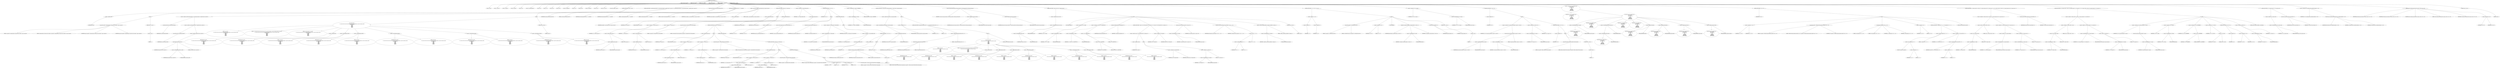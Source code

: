 digraph hostapd_notif_assoc {  
"1000118" [label = "(METHOD,hostapd_notif_assoc)" ]
"1000119" [label = "(PARAM,hostapd_data *hapd)" ]
"1000120" [label = "(PARAM,const u8 *addr)" ]
"1000121" [label = "(PARAM,const u8 *req_ies)" ]
"1000122" [label = "(PARAM,size_t req_ies_len)" ]
"1000123" [label = "(PARAM,int reassoc)" ]
"1000124" [label = "(BLOCK,,)" ]
"1000125" [label = "(LOCAL,v10: size_t)" ]
"1000126" [label = "(LOCAL,v11: const u8 *)" ]
"1000127" [label = "(LOCAL,v12: sta_info *)" ]
"1000128" [label = "(LOCAL,v13: sta_info *)" ]
"1000129" [label = "(LOCAL,v14: int)" ]
"1000130" [label = "(LOCAL,v15: wpa_state_machine *)" ]
"1000131" [label = "(LOCAL,v16: int)" ]
"1000132" [label = "(LOCAL,v17: int)" ]
"1000133" [label = "(LOCAL,v18: int)" ]
"1000134" [label = "(LOCAL,v19: u32)" ]
"1000135" [label = "(LOCAL,v20: unsigned int)" ]
"1000136" [label = "(LOCAL,v21: int)" ]
"1000137" [label = "(LOCAL,v22: u32)" ]
"1000138" [label = "(LOCAL,v23: wpa_event)" ]
"1000139" [label = "(LOCAL,v24: u8 *)" ]
"1000140" [label = "(LOCAL,v25: u8 [ 1064 ])" ]
"1000141" [label = "(LOCAL,mdie: ieee802_11_elems)" ]
"1000142" [label = "(CONTROL_STRUCTURE,if ( !addr ),if ( !addr ))" ]
"1000143" [label = "(<operator>.logicalNot,!addr)" ]
"1000144" [label = "(IDENTIFIER,addr,!addr)" ]
"1000145" [label = "(BLOCK,,)" ]
"1000146" [label = "(wpa_printf,wpa_printf(2, \"hostapd_notif_assoc: Skip event with no address\", req_ies, req_ies_len))" ]
"1000147" [label = "(LITERAL,2,wpa_printf(2, \"hostapd_notif_assoc: Skip event with no address\", req_ies, req_ies_len))" ]
"1000148" [label = "(LITERAL,\"hostapd_notif_assoc: Skip event with no address\",wpa_printf(2, \"hostapd_notif_assoc: Skip event with no address\", req_ies, req_ies_len))" ]
"1000149" [label = "(IDENTIFIER,req_ies,wpa_printf(2, \"hostapd_notif_assoc: Skip event with no address\", req_ies, req_ies_len))" ]
"1000150" [label = "(IDENTIFIER,req_ies_len,wpa_printf(2, \"hostapd_notif_assoc: Skip event with no address\", req_ies, req_ies_len))" ]
"1000151" [label = "(RETURN,return -1;,return -1;)" ]
"1000152" [label = "(<operator>.minus,-1)" ]
"1000153" [label = "(LITERAL,1,-1)" ]
"1000154" [label = "(CONTROL_STRUCTURE,if ( is_multicast_ether_addr(addr) || is_zero_ether_addr_0(addr) || !bcmp(addr, hapd->own_addr, 6u) ),if ( is_multicast_ether_addr(addr) || is_zero_ether_addr_0(addr) || !bcmp(addr, hapd->own_addr, 6u) ))" ]
"1000155" [label = "(<operator>.logicalOr,is_multicast_ether_addr(addr) || is_zero_ether_addr_0(addr) || !bcmp(addr, hapd->own_addr, 6u))" ]
"1000156" [label = "(is_multicast_ether_addr,is_multicast_ether_addr(addr))" ]
"1000157" [label = "(IDENTIFIER,addr,is_multicast_ether_addr(addr))" ]
"1000158" [label = "(<operator>.logicalOr,is_zero_ether_addr_0(addr) || !bcmp(addr, hapd->own_addr, 6u))" ]
"1000159" [label = "(is_zero_ether_addr_0,is_zero_ether_addr_0(addr))" ]
"1000160" [label = "(IDENTIFIER,addr,is_zero_ether_addr_0(addr))" ]
"1000161" [label = "(<operator>.logicalNot,!bcmp(addr, hapd->own_addr, 6u))" ]
"1000162" [label = "(bcmp,bcmp(addr, hapd->own_addr, 6u))" ]
"1000163" [label = "(IDENTIFIER,addr,bcmp(addr, hapd->own_addr, 6u))" ]
"1000164" [label = "(<operator>.indirectFieldAccess,hapd->own_addr)" ]
"1000165" [label = "(IDENTIFIER,hapd,bcmp(addr, hapd->own_addr, 6u))" ]
"1000166" [label = "(FIELD_IDENTIFIER,own_addr,own_addr)" ]
"1000167" [label = "(LITERAL,6u,bcmp(addr, hapd->own_addr, 6u))" ]
"1000168" [label = "(BLOCK,,)" ]
"1000169" [label = "(wpa_printf,wpa_printf(\n      2,\n      \"%s: Invalid SA=%02x:%02x:%02x:%02x:%02x:%02x in received indication - ignore this indication silently\",\n      \"hostapd_notif_assoc\",\n      *addr,\n      addr[1],\n      addr[2],\n      addr[3],\n      addr[4],\n      addr[5]))" ]
"1000170" [label = "(LITERAL,2,wpa_printf(\n      2,\n      \"%s: Invalid SA=%02x:%02x:%02x:%02x:%02x:%02x in received indication - ignore this indication silently\",\n      \"hostapd_notif_assoc\",\n      *addr,\n      addr[1],\n      addr[2],\n      addr[3],\n      addr[4],\n      addr[5]))" ]
"1000171" [label = "(LITERAL,\"%s: Invalid SA=%02x:%02x:%02x:%02x:%02x:%02x in received indication - ignore this indication silently\",wpa_printf(\n      2,\n      \"%s: Invalid SA=%02x:%02x:%02x:%02x:%02x:%02x in received indication - ignore this indication silently\",\n      \"hostapd_notif_assoc\",\n      *addr,\n      addr[1],\n      addr[2],\n      addr[3],\n      addr[4],\n      addr[5]))" ]
"1000172" [label = "(LITERAL,\"hostapd_notif_assoc\",wpa_printf(\n      2,\n      \"%s: Invalid SA=%02x:%02x:%02x:%02x:%02x:%02x in received indication - ignore this indication silently\",\n      \"hostapd_notif_assoc\",\n      *addr,\n      addr[1],\n      addr[2],\n      addr[3],\n      addr[4],\n      addr[5]))" ]
"1000173" [label = "(<operator>.indirection,*addr)" ]
"1000174" [label = "(IDENTIFIER,addr,wpa_printf(\n      2,\n      \"%s: Invalid SA=%02x:%02x:%02x:%02x:%02x:%02x in received indication - ignore this indication silently\",\n      \"hostapd_notif_assoc\",\n      *addr,\n      addr[1],\n      addr[2],\n      addr[3],\n      addr[4],\n      addr[5]))" ]
"1000175" [label = "(<operator>.indirectIndexAccess,addr[1])" ]
"1000176" [label = "(IDENTIFIER,addr,wpa_printf(\n      2,\n      \"%s: Invalid SA=%02x:%02x:%02x:%02x:%02x:%02x in received indication - ignore this indication silently\",\n      \"hostapd_notif_assoc\",\n      *addr,\n      addr[1],\n      addr[2],\n      addr[3],\n      addr[4],\n      addr[5]))" ]
"1000177" [label = "(LITERAL,1,wpa_printf(\n      2,\n      \"%s: Invalid SA=%02x:%02x:%02x:%02x:%02x:%02x in received indication - ignore this indication silently\",\n      \"hostapd_notif_assoc\",\n      *addr,\n      addr[1],\n      addr[2],\n      addr[3],\n      addr[4],\n      addr[5]))" ]
"1000178" [label = "(<operator>.indirectIndexAccess,addr[2])" ]
"1000179" [label = "(IDENTIFIER,addr,wpa_printf(\n      2,\n      \"%s: Invalid SA=%02x:%02x:%02x:%02x:%02x:%02x in received indication - ignore this indication silently\",\n      \"hostapd_notif_assoc\",\n      *addr,\n      addr[1],\n      addr[2],\n      addr[3],\n      addr[4],\n      addr[5]))" ]
"1000180" [label = "(LITERAL,2,wpa_printf(\n      2,\n      \"%s: Invalid SA=%02x:%02x:%02x:%02x:%02x:%02x in received indication - ignore this indication silently\",\n      \"hostapd_notif_assoc\",\n      *addr,\n      addr[1],\n      addr[2],\n      addr[3],\n      addr[4],\n      addr[5]))" ]
"1000181" [label = "(<operator>.indirectIndexAccess,addr[3])" ]
"1000182" [label = "(IDENTIFIER,addr,wpa_printf(\n      2,\n      \"%s: Invalid SA=%02x:%02x:%02x:%02x:%02x:%02x in received indication - ignore this indication silently\",\n      \"hostapd_notif_assoc\",\n      *addr,\n      addr[1],\n      addr[2],\n      addr[3],\n      addr[4],\n      addr[5]))" ]
"1000183" [label = "(LITERAL,3,wpa_printf(\n      2,\n      \"%s: Invalid SA=%02x:%02x:%02x:%02x:%02x:%02x in received indication - ignore this indication silently\",\n      \"hostapd_notif_assoc\",\n      *addr,\n      addr[1],\n      addr[2],\n      addr[3],\n      addr[4],\n      addr[5]))" ]
"1000184" [label = "(<operator>.indirectIndexAccess,addr[4])" ]
"1000185" [label = "(IDENTIFIER,addr,wpa_printf(\n      2,\n      \"%s: Invalid SA=%02x:%02x:%02x:%02x:%02x:%02x in received indication - ignore this indication silently\",\n      \"hostapd_notif_assoc\",\n      *addr,\n      addr[1],\n      addr[2],\n      addr[3],\n      addr[4],\n      addr[5]))" ]
"1000186" [label = "(LITERAL,4,wpa_printf(\n      2,\n      \"%s: Invalid SA=%02x:%02x:%02x:%02x:%02x:%02x in received indication - ignore this indication silently\",\n      \"hostapd_notif_assoc\",\n      *addr,\n      addr[1],\n      addr[2],\n      addr[3],\n      addr[4],\n      addr[5]))" ]
"1000187" [label = "(<operator>.indirectIndexAccess,addr[5])" ]
"1000188" [label = "(IDENTIFIER,addr,wpa_printf(\n      2,\n      \"%s: Invalid SA=%02x:%02x:%02x:%02x:%02x:%02x in received indication - ignore this indication silently\",\n      \"hostapd_notif_assoc\",\n      *addr,\n      addr[1],\n      addr[2],\n      addr[3],\n      addr[4],\n      addr[5]))" ]
"1000189" [label = "(LITERAL,5,wpa_printf(\n      2,\n      \"%s: Invalid SA=%02x:%02x:%02x:%02x:%02x:%02x in received indication - ignore this indication silently\",\n      \"hostapd_notif_assoc\",\n      *addr,\n      addr[1],\n      addr[2],\n      addr[3],\n      addr[4],\n      addr[5]))" ]
"1000190" [label = "(RETURN,return 0;,return 0;)" ]
"1000191" [label = "(LITERAL,0,return 0;)" ]
"1000192" [label = "(random_add_randomness,random_add_randomness(addr, 6u))" ]
"1000193" [label = "(IDENTIFIER,addr,random_add_randomness(addr, 6u))" ]
"1000194" [label = "(LITERAL,6u,random_add_randomness(addr, 6u))" ]
"1000195" [label = "(hostapd_logger,hostapd_logger(hapd, addr, 1u, 2, \"associated\"))" ]
"1000196" [label = "(IDENTIFIER,hapd,hostapd_logger(hapd, addr, 1u, 2, \"associated\"))" ]
"1000197" [label = "(IDENTIFIER,addr,hostapd_logger(hapd, addr, 1u, 2, \"associated\"))" ]
"1000198" [label = "(LITERAL,1u,hostapd_logger(hapd, addr, 1u, 2, \"associated\"))" ]
"1000199" [label = "(LITERAL,2,hostapd_logger(hapd, addr, 1u, 2, \"associated\"))" ]
"1000200" [label = "(LITERAL,\"associated\",hostapd_logger(hapd, addr, 1u, 2, \"associated\"))" ]
"1000201" [label = "(ieee802_11_parse_elems,ieee802_11_parse_elems(req_ies, req_ies_len, &mdie, 0))" ]
"1000202" [label = "(IDENTIFIER,req_ies,ieee802_11_parse_elems(req_ies, req_ies_len, &mdie, 0))" ]
"1000203" [label = "(IDENTIFIER,req_ies_len,ieee802_11_parse_elems(req_ies, req_ies_len, &mdie, 0))" ]
"1000204" [label = "(<operator>.addressOf,&mdie)" ]
"1000205" [label = "(IDENTIFIER,mdie,ieee802_11_parse_elems(req_ies, req_ies_len, &mdie, 0))" ]
"1000206" [label = "(LITERAL,0,ieee802_11_parse_elems(req_ies, req_ies_len, &mdie, 0))" ]
"1000207" [label = "(CONTROL_STRUCTURE,if ( mdie.wps_ie ),if ( mdie.wps_ie ))" ]
"1000208" [label = "(<operator>.fieldAccess,mdie.wps_ie)" ]
"1000209" [label = "(IDENTIFIER,mdie,if ( mdie.wps_ie ))" ]
"1000210" [label = "(FIELD_IDENTIFIER,wps_ie,wps_ie)" ]
"1000211" [label = "(BLOCK,,)" ]
"1000212" [label = "(<operator>.assignment,v10 = mdie.wps_ie_len + 2)" ]
"1000213" [label = "(IDENTIFIER,v10,v10 = mdie.wps_ie_len + 2)" ]
"1000214" [label = "(<operator>.addition,mdie.wps_ie_len + 2)" ]
"1000215" [label = "(<operator>.fieldAccess,mdie.wps_ie_len)" ]
"1000216" [label = "(IDENTIFIER,mdie,mdie.wps_ie_len + 2)" ]
"1000217" [label = "(FIELD_IDENTIFIER,wps_ie_len,wps_ie_len)" ]
"1000218" [label = "(LITERAL,2,mdie.wps_ie_len + 2)" ]
"1000219" [label = "(<operator>.assignment,v11 = mdie.wps_ie - 2)" ]
"1000220" [label = "(IDENTIFIER,v11,v11 = mdie.wps_ie - 2)" ]
"1000221" [label = "(<operator>.subtraction,mdie.wps_ie - 2)" ]
"1000222" [label = "(<operator>.fieldAccess,mdie.wps_ie)" ]
"1000223" [label = "(IDENTIFIER,mdie,mdie.wps_ie - 2)" ]
"1000224" [label = "(FIELD_IDENTIFIER,wps_ie,wps_ie)" ]
"1000225" [label = "(LITERAL,2,mdie.wps_ie - 2)" ]
"1000226" [label = "(wpa_printf,wpa_printf(2, \"STA included WPS IE in (Re)AssocReq\"))" ]
"1000227" [label = "(LITERAL,2,wpa_printf(2, \"STA included WPS IE in (Re)AssocReq\"))" ]
"1000228" [label = "(LITERAL,\"STA included WPS IE in (Re)AssocReq\",wpa_printf(2, \"STA included WPS IE in (Re)AssocReq\"))" ]
"1000229" [label = "(CONTROL_STRUCTURE,else,else)" ]
"1000230" [label = "(CONTROL_STRUCTURE,if ( mdie.rsn_ie ),if ( mdie.rsn_ie ))" ]
"1000231" [label = "(<operator>.fieldAccess,mdie.rsn_ie)" ]
"1000232" [label = "(IDENTIFIER,mdie,if ( mdie.rsn_ie ))" ]
"1000233" [label = "(FIELD_IDENTIFIER,rsn_ie,rsn_ie)" ]
"1000234" [label = "(BLOCK,,)" ]
"1000235" [label = "(<operator>.assignment,v10 = mdie.rsn_ie_len + 2)" ]
"1000236" [label = "(IDENTIFIER,v10,v10 = mdie.rsn_ie_len + 2)" ]
"1000237" [label = "(<operator>.addition,mdie.rsn_ie_len + 2)" ]
"1000238" [label = "(<operator>.fieldAccess,mdie.rsn_ie_len)" ]
"1000239" [label = "(IDENTIFIER,mdie,mdie.rsn_ie_len + 2)" ]
"1000240" [label = "(FIELD_IDENTIFIER,rsn_ie_len,rsn_ie_len)" ]
"1000241" [label = "(LITERAL,2,mdie.rsn_ie_len + 2)" ]
"1000242" [label = "(<operator>.assignment,v11 = mdie.rsn_ie - 2)" ]
"1000243" [label = "(IDENTIFIER,v11,v11 = mdie.rsn_ie - 2)" ]
"1000244" [label = "(<operator>.subtraction,mdie.rsn_ie - 2)" ]
"1000245" [label = "(<operator>.fieldAccess,mdie.rsn_ie)" ]
"1000246" [label = "(IDENTIFIER,mdie,mdie.rsn_ie - 2)" ]
"1000247" [label = "(FIELD_IDENTIFIER,rsn_ie,rsn_ie)" ]
"1000248" [label = "(LITERAL,2,mdie.rsn_ie - 2)" ]
"1000249" [label = "(wpa_printf,wpa_printf(2, \"STA included RSN IE in (Re)AssocReq\"))" ]
"1000250" [label = "(LITERAL,2,wpa_printf(2, \"STA included RSN IE in (Re)AssocReq\"))" ]
"1000251" [label = "(LITERAL,\"STA included RSN IE in (Re)AssocReq\",wpa_printf(2, \"STA included RSN IE in (Re)AssocReq\"))" ]
"1000252" [label = "(CONTROL_STRUCTURE,else,else)" ]
"1000253" [label = "(CONTROL_STRUCTURE,if ( mdie.wpa_ie ),if ( mdie.wpa_ie ))" ]
"1000254" [label = "(<operator>.fieldAccess,mdie.wpa_ie)" ]
"1000255" [label = "(IDENTIFIER,mdie,if ( mdie.wpa_ie ))" ]
"1000256" [label = "(FIELD_IDENTIFIER,wpa_ie,wpa_ie)" ]
"1000257" [label = "(BLOCK,,)" ]
"1000258" [label = "(<operator>.assignment,v10 = mdie.wpa_ie_len + 2)" ]
"1000259" [label = "(IDENTIFIER,v10,v10 = mdie.wpa_ie_len + 2)" ]
"1000260" [label = "(<operator>.addition,mdie.wpa_ie_len + 2)" ]
"1000261" [label = "(<operator>.fieldAccess,mdie.wpa_ie_len)" ]
"1000262" [label = "(IDENTIFIER,mdie,mdie.wpa_ie_len + 2)" ]
"1000263" [label = "(FIELD_IDENTIFIER,wpa_ie_len,wpa_ie_len)" ]
"1000264" [label = "(LITERAL,2,mdie.wpa_ie_len + 2)" ]
"1000265" [label = "(<operator>.assignment,v11 = mdie.wpa_ie - 2)" ]
"1000266" [label = "(IDENTIFIER,v11,v11 = mdie.wpa_ie - 2)" ]
"1000267" [label = "(<operator>.subtraction,mdie.wpa_ie - 2)" ]
"1000268" [label = "(<operator>.fieldAccess,mdie.wpa_ie)" ]
"1000269" [label = "(IDENTIFIER,mdie,mdie.wpa_ie - 2)" ]
"1000270" [label = "(FIELD_IDENTIFIER,wpa_ie,wpa_ie)" ]
"1000271" [label = "(LITERAL,2,mdie.wpa_ie - 2)" ]
"1000272" [label = "(wpa_printf,wpa_printf(2, \"STA included WPA IE in (Re)AssocReq\"))" ]
"1000273" [label = "(LITERAL,2,wpa_printf(2, \"STA included WPA IE in (Re)AssocReq\"))" ]
"1000274" [label = "(LITERAL,\"STA included WPA IE in (Re)AssocReq\",wpa_printf(2, \"STA included WPA IE in (Re)AssocReq\"))" ]
"1000275" [label = "(CONTROL_STRUCTURE,else,else)" ]
"1000276" [label = "(BLOCK,,)" ]
"1000277" [label = "(<operator>.assignment,v11 = 0)" ]
"1000278" [label = "(IDENTIFIER,v11,v11 = 0)" ]
"1000279" [label = "(LITERAL,0,v11 = 0)" ]
"1000280" [label = "(<operator>.assignment,v10 = 0)" ]
"1000281" [label = "(IDENTIFIER,v10,v10 = 0)" ]
"1000282" [label = "(LITERAL,0,v10 = 0)" ]
"1000283" [label = "(wpa_printf,wpa_printf(2, \"STA did not include WPS/RSN/WPA IE in (Re)AssocReq\"))" ]
"1000284" [label = "(LITERAL,2,wpa_printf(2, \"STA did not include WPS/RSN/WPA IE in (Re)AssocReq\"))" ]
"1000285" [label = "(LITERAL,\"STA did not include WPS/RSN/WPA IE in (Re)AssocReq\",wpa_printf(2, \"STA did not include WPS/RSN/WPA IE in (Re)AssocReq\"))" ]
"1000286" [label = "(<operator>.assignment,v12 = ap_get_sta(hapd, addr))" ]
"1000287" [label = "(IDENTIFIER,v12,v12 = ap_get_sta(hapd, addr))" ]
"1000288" [label = "(ap_get_sta,ap_get_sta(hapd, addr))" ]
"1000289" [label = "(IDENTIFIER,hapd,ap_get_sta(hapd, addr))" ]
"1000290" [label = "(IDENTIFIER,addr,ap_get_sta(hapd, addr))" ]
"1000291" [label = "(CONTROL_STRUCTURE,if ( v12 ),if ( v12 ))" ]
"1000292" [label = "(IDENTIFIER,v12,if ( v12 ))" ]
"1000293" [label = "(BLOCK,,)" ]
"1000294" [label = "(<operator>.assignment,v13 = v12)" ]
"1000295" [label = "(IDENTIFIER,v13,v13 = v12)" ]
"1000296" [label = "(IDENTIFIER,v12,v13 = v12)" ]
"1000297" [label = "(ap_sta_no_session_timeout,ap_sta_no_session_timeout(hapd, v12))" ]
"1000298" [label = "(IDENTIFIER,hapd,ap_sta_no_session_timeout(hapd, v12))" ]
"1000299" [label = "(IDENTIFIER,v12,ap_sta_no_session_timeout(hapd, v12))" ]
"1000300" [label = "(accounting_sta_stop,accounting_sta_stop(hapd, v13))" ]
"1000301" [label = "(IDENTIFIER,hapd,accounting_sta_stop(hapd, v13))" ]
"1000302" [label = "(IDENTIFIER,v13,accounting_sta_stop(hapd, v13))" ]
"1000303" [label = "(<operator>.assignment,v13->timeout_next = STA_NULLFUNC)" ]
"1000304" [label = "(<operator>.indirectFieldAccess,v13->timeout_next)" ]
"1000305" [label = "(IDENTIFIER,v13,v13->timeout_next = STA_NULLFUNC)" ]
"1000306" [label = "(FIELD_IDENTIFIER,timeout_next,timeout_next)" ]
"1000307" [label = "(IDENTIFIER,STA_NULLFUNC,v13->timeout_next = STA_NULLFUNC)" ]
"1000308" [label = "(CONTROL_STRUCTURE,else,else)" ]
"1000309" [label = "(BLOCK,,)" ]
"1000310" [label = "(<operator>.assignment,v13 = ap_sta_add(hapd, addr))" ]
"1000311" [label = "(IDENTIFIER,v13,v13 = ap_sta_add(hapd, addr))" ]
"1000312" [label = "(ap_sta_add,ap_sta_add(hapd, addr))" ]
"1000313" [label = "(IDENTIFIER,hapd,ap_sta_add(hapd, addr))" ]
"1000314" [label = "(IDENTIFIER,addr,ap_sta_add(hapd, addr))" ]
"1000315" [label = "(CONTROL_STRUCTURE,if ( !v13 ),if ( !v13 ))" ]
"1000316" [label = "(<operator>.logicalNot,!v13)" ]
"1000317" [label = "(IDENTIFIER,v13,!v13)" ]
"1000318" [label = "(BLOCK,,)" ]
"1000319" [label = "(hostapd_drv_sta_disassoc,hostapd_drv_sta_disassoc(hapd, addr, 5))" ]
"1000320" [label = "(IDENTIFIER,hapd,hostapd_drv_sta_disassoc(hapd, addr, 5))" ]
"1000321" [label = "(IDENTIFIER,addr,hostapd_drv_sta_disassoc(hapd, addr, 5))" ]
"1000322" [label = "(LITERAL,5,hostapd_drv_sta_disassoc(hapd, addr, 5))" ]
"1000323" [label = "(RETURN,return -1;,return -1;)" ]
"1000324" [label = "(<operator>.minus,-1)" ]
"1000325" [label = "(LITERAL,1,-1)" ]
"1000326" [label = "(<operators>.assignmentAnd,v13->flags &= 0xFFFECFFF)" ]
"1000327" [label = "(<operator>.indirectFieldAccess,v13->flags)" ]
"1000328" [label = "(IDENTIFIER,v13,v13->flags &= 0xFFFECFFF)" ]
"1000329" [label = "(FIELD_IDENTIFIER,flags,flags)" ]
"1000330" [label = "(LITERAL,0xFFFECFFF,v13->flags &= 0xFFFECFFF)" ]
"1000331" [label = "(CONTROL_STRUCTURE,if ( !hapd->iface->drv_max_acl_mac_addrs ),if ( !hapd->iface->drv_max_acl_mac_addrs ))" ]
"1000332" [label = "(<operator>.logicalNot,!hapd->iface->drv_max_acl_mac_addrs)" ]
"1000333" [label = "(<operator>.indirectFieldAccess,hapd->iface->drv_max_acl_mac_addrs)" ]
"1000334" [label = "(<operator>.indirectFieldAccess,hapd->iface)" ]
"1000335" [label = "(IDENTIFIER,hapd,!hapd->iface->drv_max_acl_mac_addrs)" ]
"1000336" [label = "(FIELD_IDENTIFIER,iface,iface)" ]
"1000337" [label = "(FIELD_IDENTIFIER,drv_max_acl_mac_addrs,drv_max_acl_mac_addrs)" ]
"1000338" [label = "(BLOCK,,)" ]
"1000339" [label = "(<operator>.assignment,v14 = 1)" ]
"1000340" [label = "(IDENTIFIER,v14,v14 = 1)" ]
"1000341" [label = "(LITERAL,1,v14 = 1)" ]
"1000342" [label = "(CONTROL_STRUCTURE,if ( hostapd_check_acl(hapd, addr, 0) != 1 ),if ( hostapd_check_acl(hapd, addr, 0) != 1 ))" ]
"1000343" [label = "(<operator>.notEquals,hostapd_check_acl(hapd, addr, 0) != 1)" ]
"1000344" [label = "(hostapd_check_acl,hostapd_check_acl(hapd, addr, 0))" ]
"1000345" [label = "(IDENTIFIER,hapd,hostapd_check_acl(hapd, addr, 0))" ]
"1000346" [label = "(IDENTIFIER,addr,hostapd_check_acl(hapd, addr, 0))" ]
"1000347" [label = "(LITERAL,0,hostapd_check_acl(hapd, addr, 0))" ]
"1000348" [label = "(LITERAL,1,hostapd_check_acl(hapd, addr, 0) != 1)" ]
"1000349" [label = "(BLOCK,,)" ]
"1000350" [label = "(wpa_printf,wpa_printf(\n        3,\n        \"STA %02x:%02x:%02x:%02x:%02x:%02x not allowed to connect\",\n        *addr,\n        addr[1],\n        addr[2],\n        addr[3],\n        addr[4],\n        addr[5]))" ]
"1000351" [label = "(LITERAL,3,wpa_printf(\n        3,\n        \"STA %02x:%02x:%02x:%02x:%02x:%02x not allowed to connect\",\n        *addr,\n        addr[1],\n        addr[2],\n        addr[3],\n        addr[4],\n        addr[5]))" ]
"1000352" [label = "(LITERAL,\"STA %02x:%02x:%02x:%02x:%02x:%02x not allowed to connect\",wpa_printf(\n        3,\n        \"STA %02x:%02x:%02x:%02x:%02x:%02x not allowed to connect\",\n        *addr,\n        addr[1],\n        addr[2],\n        addr[3],\n        addr[4],\n        addr[5]))" ]
"1000353" [label = "(<operator>.indirection,*addr)" ]
"1000354" [label = "(IDENTIFIER,addr,wpa_printf(\n        3,\n        \"STA %02x:%02x:%02x:%02x:%02x:%02x not allowed to connect\",\n        *addr,\n        addr[1],\n        addr[2],\n        addr[3],\n        addr[4],\n        addr[5]))" ]
"1000355" [label = "(<operator>.indirectIndexAccess,addr[1])" ]
"1000356" [label = "(IDENTIFIER,addr,wpa_printf(\n        3,\n        \"STA %02x:%02x:%02x:%02x:%02x:%02x not allowed to connect\",\n        *addr,\n        addr[1],\n        addr[2],\n        addr[3],\n        addr[4],\n        addr[5]))" ]
"1000357" [label = "(LITERAL,1,wpa_printf(\n        3,\n        \"STA %02x:%02x:%02x:%02x:%02x:%02x not allowed to connect\",\n        *addr,\n        addr[1],\n        addr[2],\n        addr[3],\n        addr[4],\n        addr[5]))" ]
"1000358" [label = "(<operator>.indirectIndexAccess,addr[2])" ]
"1000359" [label = "(IDENTIFIER,addr,wpa_printf(\n        3,\n        \"STA %02x:%02x:%02x:%02x:%02x:%02x not allowed to connect\",\n        *addr,\n        addr[1],\n        addr[2],\n        addr[3],\n        addr[4],\n        addr[5]))" ]
"1000360" [label = "(LITERAL,2,wpa_printf(\n        3,\n        \"STA %02x:%02x:%02x:%02x:%02x:%02x not allowed to connect\",\n        *addr,\n        addr[1],\n        addr[2],\n        addr[3],\n        addr[4],\n        addr[5]))" ]
"1000361" [label = "(<operator>.indirectIndexAccess,addr[3])" ]
"1000362" [label = "(IDENTIFIER,addr,wpa_printf(\n        3,\n        \"STA %02x:%02x:%02x:%02x:%02x:%02x not allowed to connect\",\n        *addr,\n        addr[1],\n        addr[2],\n        addr[3],\n        addr[4],\n        addr[5]))" ]
"1000363" [label = "(LITERAL,3,wpa_printf(\n        3,\n        \"STA %02x:%02x:%02x:%02x:%02x:%02x not allowed to connect\",\n        *addr,\n        addr[1],\n        addr[2],\n        addr[3],\n        addr[4],\n        addr[5]))" ]
"1000364" [label = "(<operator>.indirectIndexAccess,addr[4])" ]
"1000365" [label = "(IDENTIFIER,addr,wpa_printf(\n        3,\n        \"STA %02x:%02x:%02x:%02x:%02x:%02x not allowed to connect\",\n        *addr,\n        addr[1],\n        addr[2],\n        addr[3],\n        addr[4],\n        addr[5]))" ]
"1000366" [label = "(LITERAL,4,wpa_printf(\n        3,\n        \"STA %02x:%02x:%02x:%02x:%02x:%02x not allowed to connect\",\n        *addr,\n        addr[1],\n        addr[2],\n        addr[3],\n        addr[4],\n        addr[5]))" ]
"1000367" [label = "(<operator>.indirectIndexAccess,addr[5])" ]
"1000368" [label = "(IDENTIFIER,addr,wpa_printf(\n        3,\n        \"STA %02x:%02x:%02x:%02x:%02x:%02x not allowed to connect\",\n        *addr,\n        addr[1],\n        addr[2],\n        addr[3],\n        addr[4],\n        addr[5]))" ]
"1000369" [label = "(LITERAL,5,wpa_printf(\n        3,\n        \"STA %02x:%02x:%02x:%02x:%02x:%02x not allowed to connect\",\n        *addr,\n        addr[1],\n        addr[2],\n        addr[3],\n        addr[4],\n        addr[5]))" ]
"1000370" [label = "(CONTROL_STRUCTURE,goto fail;,goto fail;)" ]
"1000371" [label = "(ap_copy_sta_supp_op_classes,ap_copy_sta_supp_op_classes(v13, mdie.supp_op_classes, mdie.supp_op_classes_len))" ]
"1000372" [label = "(IDENTIFIER,v13,ap_copy_sta_supp_op_classes(v13, mdie.supp_op_classes, mdie.supp_op_classes_len))" ]
"1000373" [label = "(<operator>.fieldAccess,mdie.supp_op_classes)" ]
"1000374" [label = "(IDENTIFIER,mdie,ap_copy_sta_supp_op_classes(v13, mdie.supp_op_classes, mdie.supp_op_classes_len))" ]
"1000375" [label = "(FIELD_IDENTIFIER,supp_op_classes,supp_op_classes)" ]
"1000376" [label = "(<operator>.fieldAccess,mdie.supp_op_classes_len)" ]
"1000377" [label = "(IDENTIFIER,mdie,ap_copy_sta_supp_op_classes(v13, mdie.supp_op_classes, mdie.supp_op_classes_len))" ]
"1000378" [label = "(FIELD_IDENTIFIER,supp_op_classes_len,supp_op_classes_len)" ]
"1000379" [label = "(CONTROL_STRUCTURE,if ( !hapd->conf->wpa ),if ( !hapd->conf->wpa ))" ]
"1000380" [label = "(<operator>.logicalNot,!hapd->conf->wpa)" ]
"1000381" [label = "(<operator>.indirectFieldAccess,hapd->conf->wpa)" ]
"1000382" [label = "(<operator>.indirectFieldAccess,hapd->conf)" ]
"1000383" [label = "(IDENTIFIER,hapd,!hapd->conf->wpa)" ]
"1000384" [label = "(FIELD_IDENTIFIER,conf,conf)" ]
"1000385" [label = "(FIELD_IDENTIFIER,wpa,wpa)" ]
"1000386" [label = "(BLOCK,,)" ]
"1000387" [label = "(JUMP_TARGET,LABEL_42)" ]
"1000388" [label = "(<operator>.assignment,v22 = v13->flags)" ]
"1000389" [label = "(IDENTIFIER,v22,v22 = v13->flags)" ]
"1000390" [label = "(<operator>.indirectFieldAccess,v13->flags)" ]
"1000391" [label = "(IDENTIFIER,v13,v22 = v13->flags)" ]
"1000392" [label = "(FIELD_IDENTIFIER,flags,flags)" ]
"1000393" [label = "(<operator>.assignment,v13->flags = v22 & 0xFFF7FFFC | 3)" ]
"1000394" [label = "(<operator>.indirectFieldAccess,v13->flags)" ]
"1000395" [label = "(IDENTIFIER,v13,v13->flags = v22 & 0xFFF7FFFC | 3)" ]
"1000396" [label = "(FIELD_IDENTIFIER,flags,flags)" ]
"1000397" [label = "(<operator>.or,v22 & 0xFFF7FFFC | 3)" ]
"1000398" [label = "(<operator>.and,v22 & 0xFFF7FFFC)" ]
"1000399" [label = "(IDENTIFIER,v22,v22 & 0xFFF7FFFC)" ]
"1000400" [label = "(LITERAL,0xFFF7FFFC,v22 & 0xFFF7FFFC)" ]
"1000401" [label = "(LITERAL,3,v22 & 0xFFF7FFFC | 3)" ]
"1000402" [label = "(hostapd_set_sta_flags,hostapd_set_sta_flags(hapd, v13))" ]
"1000403" [label = "(IDENTIFIER,hapd,hostapd_set_sta_flags(hapd, v13))" ]
"1000404" [label = "(IDENTIFIER,v13,hostapd_set_sta_flags(hapd, v13))" ]
"1000405" [label = "(CONTROL_STRUCTURE,if ( !reassoc || (v23 = WPA_ASSOC_FT, v13->auth_alg != 2) ),if ( !reassoc || (v23 = WPA_ASSOC_FT, v13->auth_alg != 2) ))" ]
"1000406" [label = "(<operator>.logicalOr,!reassoc || (v23 = WPA_ASSOC_FT, v13->auth_alg != 2))" ]
"1000407" [label = "(<operator>.logicalNot,!reassoc)" ]
"1000408" [label = "(IDENTIFIER,reassoc,!reassoc)" ]
"1000409" [label = "(BLOCK,,)" ]
"1000410" [label = "(<operator>.assignment,v23 = WPA_ASSOC_FT)" ]
"1000411" [label = "(IDENTIFIER,v23,v23 = WPA_ASSOC_FT)" ]
"1000412" [label = "(IDENTIFIER,WPA_ASSOC_FT,v23 = WPA_ASSOC_FT)" ]
"1000413" [label = "(<operator>.notEquals,v13->auth_alg != 2)" ]
"1000414" [label = "(<operator>.indirectFieldAccess,v13->auth_alg)" ]
"1000415" [label = "(IDENTIFIER,v13,v13->auth_alg != 2)" ]
"1000416" [label = "(FIELD_IDENTIFIER,auth_alg,auth_alg)" ]
"1000417" [label = "(LITERAL,2,v13->auth_alg != 2)" ]
"1000418" [label = "(<operator>.assignment,v23 = WPA_ASSOC)" ]
"1000419" [label = "(IDENTIFIER,v23,v23 = WPA_ASSOC)" ]
"1000420" [label = "(IDENTIFIER,WPA_ASSOC,v23 = WPA_ASSOC)" ]
"1000421" [label = "(wpa_auth_sm_event,wpa_auth_sm_event(v13->wpa_sm, v23))" ]
"1000422" [label = "(<operator>.indirectFieldAccess,v13->wpa_sm)" ]
"1000423" [label = "(IDENTIFIER,v13,wpa_auth_sm_event(v13->wpa_sm, v23))" ]
"1000424" [label = "(FIELD_IDENTIFIER,wpa_sm,wpa_sm)" ]
"1000425" [label = "(IDENTIFIER,v23,wpa_auth_sm_event(v13->wpa_sm, v23))" ]
"1000426" [label = "(hostapd_new_assoc_sta,hostapd_new_assoc_sta(hapd, v13, (v22 >> 1) & 1))" ]
"1000427" [label = "(IDENTIFIER,hapd,hostapd_new_assoc_sta(hapd, v13, (v22 >> 1) & 1))" ]
"1000428" [label = "(IDENTIFIER,v13,hostapd_new_assoc_sta(hapd, v13, (v22 >> 1) & 1))" ]
"1000429" [label = "(<operator>.and,(v22 >> 1) & 1)" ]
"1000430" [label = "(<operator>.arithmeticShiftRight,v22 >> 1)" ]
"1000431" [label = "(IDENTIFIER,v22,v22 >> 1)" ]
"1000432" [label = "(LITERAL,1,v22 >> 1)" ]
"1000433" [label = "(LITERAL,1,(v22 >> 1) & 1)" ]
"1000434" [label = "(ieee802_1x_notify_port_enabled,ieee802_1x_notify_port_enabled(v13->eapol_sm, 1))" ]
"1000435" [label = "(<operator>.indirectFieldAccess,v13->eapol_sm)" ]
"1000436" [label = "(IDENTIFIER,v13,ieee802_1x_notify_port_enabled(v13->eapol_sm, 1))" ]
"1000437" [label = "(FIELD_IDENTIFIER,eapol_sm,eapol_sm)" ]
"1000438" [label = "(LITERAL,1,ieee802_1x_notify_port_enabled(v13->eapol_sm, 1))" ]
"1000439" [label = "(RETURN,return 0;,return 0;)" ]
"1000440" [label = "(LITERAL,0,return 0;)" ]
"1000441" [label = "(CONTROL_STRUCTURE,if ( !v11 || !v10 ),if ( !v11 || !v10 ))" ]
"1000442" [label = "(<operator>.logicalOr,!v11 || !v10)" ]
"1000443" [label = "(<operator>.logicalNot,!v11)" ]
"1000444" [label = "(IDENTIFIER,v11,!v11)" ]
"1000445" [label = "(<operator>.logicalNot,!v10)" ]
"1000446" [label = "(IDENTIFIER,v10,!v10)" ]
"1000447" [label = "(BLOCK,,)" ]
"1000448" [label = "(wpa_printf,wpa_printf(2, \"No WPA/RSN IE from STA\"))" ]
"1000449" [label = "(LITERAL,2,wpa_printf(2, \"No WPA/RSN IE from STA\"))" ]
"1000450" [label = "(LITERAL,\"No WPA/RSN IE from STA\",wpa_printf(2, \"No WPA/RSN IE from STA\"))" ]
"1000451" [label = "(<operator>.assignment,v14 = 13)" ]
"1000452" [label = "(IDENTIFIER,v14,v14 = 13)" ]
"1000453" [label = "(LITERAL,13,v14 = 13)" ]
"1000454" [label = "(JUMP_TARGET,fail)" ]
"1000455" [label = "(hostapd_drv_sta_disassoc,hostapd_drv_sta_disassoc(hapd, v13->addr, v14))" ]
"1000456" [label = "(IDENTIFIER,hapd,hostapd_drv_sta_disassoc(hapd, v13->addr, v14))" ]
"1000457" [label = "(<operator>.indirectFieldAccess,v13->addr)" ]
"1000458" [label = "(IDENTIFIER,v13,hostapd_drv_sta_disassoc(hapd, v13->addr, v14))" ]
"1000459" [label = "(FIELD_IDENTIFIER,addr,addr)" ]
"1000460" [label = "(IDENTIFIER,v14,hostapd_drv_sta_disassoc(hapd, v13->addr, v14))" ]
"1000461" [label = "(ap_free_sta,ap_free_sta(hapd, v13))" ]
"1000462" [label = "(IDENTIFIER,hapd,ap_free_sta(hapd, v13))" ]
"1000463" [label = "(IDENTIFIER,v13,ap_free_sta(hapd, v13))" ]
"1000464" [label = "(RETURN,return -1;,return -1;)" ]
"1000465" [label = "(<operator>.minus,-1)" ]
"1000466" [label = "(LITERAL,1,-1)" ]
"1000467" [label = "(<operator>.assignment,v15 = v13->wpa_sm)" ]
"1000468" [label = "(IDENTIFIER,v15,v15 = v13->wpa_sm)" ]
"1000469" [label = "(<operator>.indirectFieldAccess,v13->wpa_sm)" ]
"1000470" [label = "(IDENTIFIER,v13,v15 = v13->wpa_sm)" ]
"1000471" [label = "(FIELD_IDENTIFIER,wpa_sm,wpa_sm)" ]
"1000472" [label = "(CONTROL_STRUCTURE,if ( !v15 ),if ( !v15 ))" ]
"1000473" [label = "(<operator>.logicalNot,!v15)" ]
"1000474" [label = "(IDENTIFIER,v15,!v15)" ]
"1000475" [label = "(BLOCK,,)" ]
"1000476" [label = "(<operator>.assignment,v15 = wpa_auth_sta_init(hapd->wpa_auth, v13->addr, 0))" ]
"1000477" [label = "(IDENTIFIER,v15,v15 = wpa_auth_sta_init(hapd->wpa_auth, v13->addr, 0))" ]
"1000478" [label = "(wpa_auth_sta_init,wpa_auth_sta_init(hapd->wpa_auth, v13->addr, 0))" ]
"1000479" [label = "(<operator>.indirectFieldAccess,hapd->wpa_auth)" ]
"1000480" [label = "(IDENTIFIER,hapd,wpa_auth_sta_init(hapd->wpa_auth, v13->addr, 0))" ]
"1000481" [label = "(FIELD_IDENTIFIER,wpa_auth,wpa_auth)" ]
"1000482" [label = "(<operator>.indirectFieldAccess,v13->addr)" ]
"1000483" [label = "(IDENTIFIER,v13,wpa_auth_sta_init(hapd->wpa_auth, v13->addr, 0))" ]
"1000484" [label = "(FIELD_IDENTIFIER,addr,addr)" ]
"1000485" [label = "(LITERAL,0,wpa_auth_sta_init(hapd->wpa_auth, v13->addr, 0))" ]
"1000486" [label = "(<operator>.assignment,v13->wpa_sm = v15)" ]
"1000487" [label = "(<operator>.indirectFieldAccess,v13->wpa_sm)" ]
"1000488" [label = "(IDENTIFIER,v13,v13->wpa_sm = v15)" ]
"1000489" [label = "(FIELD_IDENTIFIER,wpa_sm,wpa_sm)" ]
"1000490" [label = "(IDENTIFIER,v15,v13->wpa_sm = v15)" ]
"1000491" [label = "(CONTROL_STRUCTURE,if ( !v15 ),if ( !v15 ))" ]
"1000492" [label = "(<operator>.logicalNot,!v15)" ]
"1000493" [label = "(IDENTIFIER,v15,!v15)" ]
"1000494" [label = "(BLOCK,,)" ]
"1000495" [label = "(wpa_printf,wpa_printf(5, \"Failed to initialize WPA state machine\"))" ]
"1000496" [label = "(LITERAL,5,wpa_printf(5, \"Failed to initialize WPA state machine\"))" ]
"1000497" [label = "(LITERAL,\"Failed to initialize WPA state machine\",wpa_printf(5, \"Failed to initialize WPA state machine\"))" ]
"1000498" [label = "(RETURN,return -1;,return -1;)" ]
"1000499" [label = "(<operator>.minus,-1)" ]
"1000500" [label = "(LITERAL,1,-1)" ]
"1000501" [label = "(<operator>.assignment,v16 = wpa_validate_wpa_ie(\n          hapd->wpa_auth,\n          v15,\n          hapd->iface->freq,\n          v11,\n          v10,\n          mdie.mdie,\n          mdie.mdie_len,\n          mdie.owe_dh,\n          mdie.owe_dh_len))" ]
"1000502" [label = "(IDENTIFIER,v16,v16 = wpa_validate_wpa_ie(\n          hapd->wpa_auth,\n          v15,\n          hapd->iface->freq,\n          v11,\n          v10,\n          mdie.mdie,\n          mdie.mdie_len,\n          mdie.owe_dh,\n          mdie.owe_dh_len))" ]
"1000503" [label = "(wpa_validate_wpa_ie,wpa_validate_wpa_ie(\n          hapd->wpa_auth,\n          v15,\n          hapd->iface->freq,\n          v11,\n          v10,\n          mdie.mdie,\n          mdie.mdie_len,\n          mdie.owe_dh,\n          mdie.owe_dh_len))" ]
"1000504" [label = "(<operator>.indirectFieldAccess,hapd->wpa_auth)" ]
"1000505" [label = "(IDENTIFIER,hapd,wpa_validate_wpa_ie(\n          hapd->wpa_auth,\n          v15,\n          hapd->iface->freq,\n          v11,\n          v10,\n          mdie.mdie,\n          mdie.mdie_len,\n          mdie.owe_dh,\n          mdie.owe_dh_len))" ]
"1000506" [label = "(FIELD_IDENTIFIER,wpa_auth,wpa_auth)" ]
"1000507" [label = "(IDENTIFIER,v15,wpa_validate_wpa_ie(\n          hapd->wpa_auth,\n          v15,\n          hapd->iface->freq,\n          v11,\n          v10,\n          mdie.mdie,\n          mdie.mdie_len,\n          mdie.owe_dh,\n          mdie.owe_dh_len))" ]
"1000508" [label = "(<operator>.indirectFieldAccess,hapd->iface->freq)" ]
"1000509" [label = "(<operator>.indirectFieldAccess,hapd->iface)" ]
"1000510" [label = "(IDENTIFIER,hapd,wpa_validate_wpa_ie(\n          hapd->wpa_auth,\n          v15,\n          hapd->iface->freq,\n          v11,\n          v10,\n          mdie.mdie,\n          mdie.mdie_len,\n          mdie.owe_dh,\n          mdie.owe_dh_len))" ]
"1000511" [label = "(FIELD_IDENTIFIER,iface,iface)" ]
"1000512" [label = "(FIELD_IDENTIFIER,freq,freq)" ]
"1000513" [label = "(IDENTIFIER,v11,wpa_validate_wpa_ie(\n          hapd->wpa_auth,\n          v15,\n          hapd->iface->freq,\n          v11,\n          v10,\n          mdie.mdie,\n          mdie.mdie_len,\n          mdie.owe_dh,\n          mdie.owe_dh_len))" ]
"1000514" [label = "(IDENTIFIER,v10,wpa_validate_wpa_ie(\n          hapd->wpa_auth,\n          v15,\n          hapd->iface->freq,\n          v11,\n          v10,\n          mdie.mdie,\n          mdie.mdie_len,\n          mdie.owe_dh,\n          mdie.owe_dh_len))" ]
"1000515" [label = "(<operator>.fieldAccess,mdie.mdie)" ]
"1000516" [label = "(IDENTIFIER,mdie,wpa_validate_wpa_ie(\n          hapd->wpa_auth,\n          v15,\n          hapd->iface->freq,\n          v11,\n          v10,\n          mdie.mdie,\n          mdie.mdie_len,\n          mdie.owe_dh,\n          mdie.owe_dh_len))" ]
"1000517" [label = "(FIELD_IDENTIFIER,mdie,mdie)" ]
"1000518" [label = "(<operator>.fieldAccess,mdie.mdie_len)" ]
"1000519" [label = "(IDENTIFIER,mdie,wpa_validate_wpa_ie(\n          hapd->wpa_auth,\n          v15,\n          hapd->iface->freq,\n          v11,\n          v10,\n          mdie.mdie,\n          mdie.mdie_len,\n          mdie.owe_dh,\n          mdie.owe_dh_len))" ]
"1000520" [label = "(FIELD_IDENTIFIER,mdie_len,mdie_len)" ]
"1000521" [label = "(<operator>.fieldAccess,mdie.owe_dh)" ]
"1000522" [label = "(IDENTIFIER,mdie,wpa_validate_wpa_ie(\n          hapd->wpa_auth,\n          v15,\n          hapd->iface->freq,\n          v11,\n          v10,\n          mdie.mdie,\n          mdie.mdie_len,\n          mdie.owe_dh,\n          mdie.owe_dh_len))" ]
"1000523" [label = "(FIELD_IDENTIFIER,owe_dh,owe_dh)" ]
"1000524" [label = "(<operator>.fieldAccess,mdie.owe_dh_len)" ]
"1000525" [label = "(IDENTIFIER,mdie,wpa_validate_wpa_ie(\n          hapd->wpa_auth,\n          v15,\n          hapd->iface->freq,\n          v11,\n          v10,\n          mdie.mdie,\n          mdie.mdie_len,\n          mdie.owe_dh,\n          mdie.owe_dh_len))" ]
"1000526" [label = "(FIELD_IDENTIFIER,owe_dh_len,owe_dh_len)" ]
"1000527" [label = "(CONTROL_STRUCTURE,if ( v16 ),if ( v16 ))" ]
"1000528" [label = "(IDENTIFIER,v16,if ( v16 ))" ]
"1000529" [label = "(BLOCK,,)" ]
"1000530" [label = "(<operator>.assignment,v17 = v16)" ]
"1000531" [label = "(IDENTIFIER,v17,v17 = v16)" ]
"1000532" [label = "(IDENTIFIER,v16,v17 = v16)" ]
"1000533" [label = "(wpa_printf,wpa_printf(2, \"WPA/RSN information element rejected? (res %u)\", v16))" ]
"1000534" [label = "(LITERAL,2,wpa_printf(2, \"WPA/RSN information element rejected? (res %u)\", v16))" ]
"1000535" [label = "(LITERAL,\"WPA/RSN information element rejected? (res %u)\",wpa_printf(2, \"WPA/RSN information element rejected? (res %u)\", v16))" ]
"1000536" [label = "(IDENTIFIER,v16,wpa_printf(2, \"WPA/RSN information element rejected? (res %u)\", v16))" ]
"1000537" [label = "(wpa_hexdump,wpa_hexdump(2, \"IE\", v11, v10))" ]
"1000538" [label = "(LITERAL,2,wpa_hexdump(2, \"IE\", v11, v10))" ]
"1000539" [label = "(LITERAL,\"IE\",wpa_hexdump(2, \"IE\", v11, v10))" ]
"1000540" [label = "(IDENTIFIER,v11,wpa_hexdump(2, \"IE\", v11, v10))" ]
"1000541" [label = "(IDENTIFIER,v10,wpa_hexdump(2, \"IE\", v11, v10))" ]
"1000542" [label = "(<operator>.assignment,v14 = 13)" ]
"1000543" [label = "(IDENTIFIER,v14,v14 = 13)" ]
"1000544" [label = "(LITERAL,13,v14 = 13)" ]
"1000545" [label = "(CONTROL_STRUCTURE,if ( (unsigned int)(v17 - 2) < 7 ),if ( (unsigned int)(v17 - 2) < 7 ))" ]
"1000546" [label = "(<operator>.lessThan,(unsigned int)(v17 - 2) < 7)" ]
"1000547" [label = "(<operator>.cast,(unsigned int)(v17 - 2))" ]
"1000548" [label = "(UNKNOWN,unsigned int,unsigned int)" ]
"1000549" [label = "(<operator>.subtraction,v17 - 2)" ]
"1000550" [label = "(IDENTIFIER,v17,v17 - 2)" ]
"1000551" [label = "(LITERAL,2,v17 - 2)" ]
"1000552" [label = "(LITERAL,7,(unsigned int)(v17 - 2) < 7)" ]
"1000553" [label = "(<operator>.assignment,v14 = dword_497678[v17 - 2])" ]
"1000554" [label = "(IDENTIFIER,v14,v14 = dword_497678[v17 - 2])" ]
"1000555" [label = "(<operator>.indirectIndexAccess,dword_497678[v17 - 2])" ]
"1000556" [label = "(IDENTIFIER,dword_497678,v14 = dword_497678[v17 - 2])" ]
"1000557" [label = "(<operator>.subtraction,v17 - 2)" ]
"1000558" [label = "(IDENTIFIER,v17,v17 - 2)" ]
"1000559" [label = "(LITERAL,2,v17 - 2)" ]
"1000560" [label = "(CONTROL_STRUCTURE,goto fail;,goto fail;)" ]
"1000561" [label = "(CONTROL_STRUCTURE,if ( (v13->flags & 0x402) == 1026 && !v13->sa_query_timed_out && v13->sa_query_count > 0 ),if ( (v13->flags & 0x402) == 1026 && !v13->sa_query_timed_out && v13->sa_query_count > 0 ))" ]
"1000562" [label = "(<operator>.logicalAnd,(v13->flags & 0x402) == 1026 && !v13->sa_query_timed_out && v13->sa_query_count > 0)" ]
"1000563" [label = "(<operator>.equals,(v13->flags & 0x402) == 1026)" ]
"1000564" [label = "(<operator>.and,v13->flags & 0x402)" ]
"1000565" [label = "(<operator>.indirectFieldAccess,v13->flags)" ]
"1000566" [label = "(IDENTIFIER,v13,v13->flags & 0x402)" ]
"1000567" [label = "(FIELD_IDENTIFIER,flags,flags)" ]
"1000568" [label = "(LITERAL,0x402,v13->flags & 0x402)" ]
"1000569" [label = "(LITERAL,1026,(v13->flags & 0x402) == 1026)" ]
"1000570" [label = "(<operator>.logicalAnd,!v13->sa_query_timed_out && v13->sa_query_count > 0)" ]
"1000571" [label = "(<operator>.logicalNot,!v13->sa_query_timed_out)" ]
"1000572" [label = "(<operator>.indirectFieldAccess,v13->sa_query_timed_out)" ]
"1000573" [label = "(IDENTIFIER,v13,!v13->sa_query_timed_out)" ]
"1000574" [label = "(FIELD_IDENTIFIER,sa_query_timed_out,sa_query_timed_out)" ]
"1000575" [label = "(<operator>.greaterThan,v13->sa_query_count > 0)" ]
"1000576" [label = "(<operator>.indirectFieldAccess,v13->sa_query_count)" ]
"1000577" [label = "(IDENTIFIER,v13,v13->sa_query_count > 0)" ]
"1000578" [label = "(FIELD_IDENTIFIER,sa_query_count,sa_query_count)" ]
"1000579" [label = "(LITERAL,0,v13->sa_query_count > 0)" ]
"1000580" [label = "(ap_check_sa_query_timeout,ap_check_sa_query_timeout(hapd, v13))" ]
"1000581" [label = "(IDENTIFIER,hapd,ap_check_sa_query_timeout(hapd, v13))" ]
"1000582" [label = "(IDENTIFIER,v13,ap_check_sa_query_timeout(hapd, v13))" ]
"1000583" [label = "(CONTROL_STRUCTURE,if ( (v13->flags & 0x402) != 1026 || v13->sa_query_timed_out || v13->auth_alg == 2 ),if ( (v13->flags & 0x402) != 1026 || v13->sa_query_timed_out || v13->auth_alg == 2 ))" ]
"1000584" [label = "(<operator>.logicalOr,(v13->flags & 0x402) != 1026 || v13->sa_query_timed_out || v13->auth_alg == 2)" ]
"1000585" [label = "(<operator>.notEquals,(v13->flags & 0x402) != 1026)" ]
"1000586" [label = "(<operator>.and,v13->flags & 0x402)" ]
"1000587" [label = "(<operator>.indirectFieldAccess,v13->flags)" ]
"1000588" [label = "(IDENTIFIER,v13,v13->flags & 0x402)" ]
"1000589" [label = "(FIELD_IDENTIFIER,flags,flags)" ]
"1000590" [label = "(LITERAL,0x402,v13->flags & 0x402)" ]
"1000591" [label = "(LITERAL,1026,(v13->flags & 0x402) != 1026)" ]
"1000592" [label = "(<operator>.logicalOr,v13->sa_query_timed_out || v13->auth_alg == 2)" ]
"1000593" [label = "(<operator>.indirectFieldAccess,v13->sa_query_timed_out)" ]
"1000594" [label = "(IDENTIFIER,v13,v13->sa_query_timed_out || v13->auth_alg == 2)" ]
"1000595" [label = "(FIELD_IDENTIFIER,sa_query_timed_out,sa_query_timed_out)" ]
"1000596" [label = "(<operator>.equals,v13->auth_alg == 2)" ]
"1000597" [label = "(<operator>.indirectFieldAccess,v13->auth_alg)" ]
"1000598" [label = "(IDENTIFIER,v13,v13->auth_alg == 2)" ]
"1000599" [label = "(FIELD_IDENTIFIER,auth_alg,auth_alg)" ]
"1000600" [label = "(LITERAL,2,v13->auth_alg == 2)" ]
"1000601" [label = "(BLOCK,,)" ]
"1000602" [label = "(<operator>.assignment,v18 = wpa_auth_uses_mfp(v13->wpa_sm))" ]
"1000603" [label = "(IDENTIFIER,v18,v18 = wpa_auth_uses_mfp(v13->wpa_sm))" ]
"1000604" [label = "(wpa_auth_uses_mfp,wpa_auth_uses_mfp(v13->wpa_sm))" ]
"1000605" [label = "(<operator>.indirectFieldAccess,v13->wpa_sm)" ]
"1000606" [label = "(IDENTIFIER,v13,wpa_auth_uses_mfp(v13->wpa_sm))" ]
"1000607" [label = "(FIELD_IDENTIFIER,wpa_sm,wpa_sm)" ]
"1000608" [label = "(<operator>.assignment,v19 = v13->flags)" ]
"1000609" [label = "(IDENTIFIER,v19,v19 = v13->flags)" ]
"1000610" [label = "(<operator>.indirectFieldAccess,v13->flags)" ]
"1000611" [label = "(IDENTIFIER,v13,v19 = v13->flags)" ]
"1000612" [label = "(FIELD_IDENTIFIER,flags,flags)" ]
"1000613" [label = "(<operator>.assignment,v20 = v19 & 0xFFFFFBFF)" ]
"1000614" [label = "(IDENTIFIER,v20,v20 = v19 & 0xFFFFFBFF)" ]
"1000615" [label = "(<operator>.and,v19 & 0xFFFFFBFF)" ]
"1000616" [label = "(IDENTIFIER,v19,v19 & 0xFFFFFBFF)" ]
"1000617" [label = "(LITERAL,0xFFFFFBFF,v19 & 0xFFFFFBFF)" ]
"1000618" [label = "(<operator>.assignment,v21 = v19 | 0x400)" ]
"1000619" [label = "(IDENTIFIER,v21,v21 = v19 | 0x400)" ]
"1000620" [label = "(<operator>.or,v19 | 0x400)" ]
"1000621" [label = "(IDENTIFIER,v19,v19 | 0x400)" ]
"1000622" [label = "(LITERAL,0x400,v19 | 0x400)" ]
"1000623" [label = "(CONTROL_STRUCTURE,if ( !v18 ),if ( !v18 ))" ]
"1000624" [label = "(<operator>.logicalNot,!v18)" ]
"1000625" [label = "(IDENTIFIER,v18,!v18)" ]
"1000626" [label = "(<operator>.assignment,v21 = v20)" ]
"1000627" [label = "(IDENTIFIER,v21,v21 = v20)" ]
"1000628" [label = "(IDENTIFIER,v20,v21 = v20)" ]
"1000629" [label = "(<operator>.assignment,v13->flags = v21)" ]
"1000630" [label = "(<operator>.indirectFieldAccess,v13->flags)" ]
"1000631" [label = "(IDENTIFIER,v13,v13->flags = v21)" ]
"1000632" [label = "(FIELD_IDENTIFIER,flags,flags)" ]
"1000633" [label = "(IDENTIFIER,v21,v13->flags = v21)" ]
"1000634" [label = "(CONTROL_STRUCTURE,goto LABEL_42;,goto LABEL_42;)" ]
"1000635" [label = "(CONTROL_STRUCTURE,if ( !v13->sa_query_count ),if ( !v13->sa_query_count ))" ]
"1000636" [label = "(<operator>.logicalNot,!v13->sa_query_count)" ]
"1000637" [label = "(<operator>.indirectFieldAccess,v13->sa_query_count)" ]
"1000638" [label = "(IDENTIFIER,v13,!v13->sa_query_count)" ]
"1000639" [label = "(FIELD_IDENTIFIER,sa_query_count,sa_query_count)" ]
"1000640" [label = "(ap_sta_start_sa_query,ap_sta_start_sa_query(hapd, v13))" ]
"1000641" [label = "(IDENTIFIER,hapd,ap_sta_start_sa_query(hapd, v13))" ]
"1000642" [label = "(IDENTIFIER,v13,ap_sta_start_sa_query(hapd, v13))" ]
"1000643" [label = "(<operator>.assignment,v24 = hostapd_eid_assoc_comeback_time(hapd, v13, v25))" ]
"1000644" [label = "(IDENTIFIER,v24,v24 = hostapd_eid_assoc_comeback_time(hapd, v13, v25))" ]
"1000645" [label = "(hostapd_eid_assoc_comeback_time,hostapd_eid_assoc_comeback_time(hapd, v13, v25))" ]
"1000646" [label = "(IDENTIFIER,hapd,hostapd_eid_assoc_comeback_time(hapd, v13, v25))" ]
"1000647" [label = "(IDENTIFIER,v13,hostapd_eid_assoc_comeback_time(hapd, v13, v25))" ]
"1000648" [label = "(IDENTIFIER,v25,hostapd_eid_assoc_comeback_time(hapd, v13, v25))" ]
"1000649" [label = "(hostapd_sta_assoc,hostapd_sta_assoc(hapd, addr, reassoc, 0x1Eu, v25, v24 - v25))" ]
"1000650" [label = "(IDENTIFIER,hapd,hostapd_sta_assoc(hapd, addr, reassoc, 0x1Eu, v25, v24 - v25))" ]
"1000651" [label = "(IDENTIFIER,addr,hostapd_sta_assoc(hapd, addr, reassoc, 0x1Eu, v25, v24 - v25))" ]
"1000652" [label = "(IDENTIFIER,reassoc,hostapd_sta_assoc(hapd, addr, reassoc, 0x1Eu, v25, v24 - v25))" ]
"1000653" [label = "(LITERAL,0x1Eu,hostapd_sta_assoc(hapd, addr, reassoc, 0x1Eu, v25, v24 - v25))" ]
"1000654" [label = "(IDENTIFIER,v25,hostapd_sta_assoc(hapd, addr, reassoc, 0x1Eu, v25, v24 - v25))" ]
"1000655" [label = "(<operator>.subtraction,v24 - v25)" ]
"1000656" [label = "(IDENTIFIER,v24,v24 - v25)" ]
"1000657" [label = "(IDENTIFIER,v25,v24 - v25)" ]
"1000658" [label = "(RETURN,return 0;,return 0;)" ]
"1000659" [label = "(LITERAL,0,return 0;)" ]
"1000660" [label = "(METHOD_RETURN,int __fastcall)" ]
  "1000118" -> "1000119" 
  "1000118" -> "1000120" 
  "1000118" -> "1000121" 
  "1000118" -> "1000122" 
  "1000118" -> "1000123" 
  "1000118" -> "1000124" 
  "1000118" -> "1000660" 
  "1000124" -> "1000125" 
  "1000124" -> "1000126" 
  "1000124" -> "1000127" 
  "1000124" -> "1000128" 
  "1000124" -> "1000129" 
  "1000124" -> "1000130" 
  "1000124" -> "1000131" 
  "1000124" -> "1000132" 
  "1000124" -> "1000133" 
  "1000124" -> "1000134" 
  "1000124" -> "1000135" 
  "1000124" -> "1000136" 
  "1000124" -> "1000137" 
  "1000124" -> "1000138" 
  "1000124" -> "1000139" 
  "1000124" -> "1000140" 
  "1000124" -> "1000141" 
  "1000124" -> "1000142" 
  "1000124" -> "1000154" 
  "1000124" -> "1000192" 
  "1000124" -> "1000195" 
  "1000124" -> "1000201" 
  "1000124" -> "1000207" 
  "1000124" -> "1000286" 
  "1000124" -> "1000291" 
  "1000124" -> "1000326" 
  "1000124" -> "1000331" 
  "1000124" -> "1000371" 
  "1000124" -> "1000379" 
  "1000124" -> "1000441" 
  "1000124" -> "1000467" 
  "1000124" -> "1000472" 
  "1000124" -> "1000501" 
  "1000124" -> "1000527" 
  "1000124" -> "1000561" 
  "1000124" -> "1000583" 
  "1000124" -> "1000635" 
  "1000124" -> "1000643" 
  "1000124" -> "1000649" 
  "1000124" -> "1000658" 
  "1000142" -> "1000143" 
  "1000142" -> "1000145" 
  "1000143" -> "1000144" 
  "1000145" -> "1000146" 
  "1000145" -> "1000151" 
  "1000146" -> "1000147" 
  "1000146" -> "1000148" 
  "1000146" -> "1000149" 
  "1000146" -> "1000150" 
  "1000151" -> "1000152" 
  "1000152" -> "1000153" 
  "1000154" -> "1000155" 
  "1000154" -> "1000168" 
  "1000155" -> "1000156" 
  "1000155" -> "1000158" 
  "1000156" -> "1000157" 
  "1000158" -> "1000159" 
  "1000158" -> "1000161" 
  "1000159" -> "1000160" 
  "1000161" -> "1000162" 
  "1000162" -> "1000163" 
  "1000162" -> "1000164" 
  "1000162" -> "1000167" 
  "1000164" -> "1000165" 
  "1000164" -> "1000166" 
  "1000168" -> "1000169" 
  "1000168" -> "1000190" 
  "1000169" -> "1000170" 
  "1000169" -> "1000171" 
  "1000169" -> "1000172" 
  "1000169" -> "1000173" 
  "1000169" -> "1000175" 
  "1000169" -> "1000178" 
  "1000169" -> "1000181" 
  "1000169" -> "1000184" 
  "1000169" -> "1000187" 
  "1000173" -> "1000174" 
  "1000175" -> "1000176" 
  "1000175" -> "1000177" 
  "1000178" -> "1000179" 
  "1000178" -> "1000180" 
  "1000181" -> "1000182" 
  "1000181" -> "1000183" 
  "1000184" -> "1000185" 
  "1000184" -> "1000186" 
  "1000187" -> "1000188" 
  "1000187" -> "1000189" 
  "1000190" -> "1000191" 
  "1000192" -> "1000193" 
  "1000192" -> "1000194" 
  "1000195" -> "1000196" 
  "1000195" -> "1000197" 
  "1000195" -> "1000198" 
  "1000195" -> "1000199" 
  "1000195" -> "1000200" 
  "1000201" -> "1000202" 
  "1000201" -> "1000203" 
  "1000201" -> "1000204" 
  "1000201" -> "1000206" 
  "1000204" -> "1000205" 
  "1000207" -> "1000208" 
  "1000207" -> "1000211" 
  "1000207" -> "1000229" 
  "1000208" -> "1000209" 
  "1000208" -> "1000210" 
  "1000211" -> "1000212" 
  "1000211" -> "1000219" 
  "1000211" -> "1000226" 
  "1000212" -> "1000213" 
  "1000212" -> "1000214" 
  "1000214" -> "1000215" 
  "1000214" -> "1000218" 
  "1000215" -> "1000216" 
  "1000215" -> "1000217" 
  "1000219" -> "1000220" 
  "1000219" -> "1000221" 
  "1000221" -> "1000222" 
  "1000221" -> "1000225" 
  "1000222" -> "1000223" 
  "1000222" -> "1000224" 
  "1000226" -> "1000227" 
  "1000226" -> "1000228" 
  "1000229" -> "1000230" 
  "1000230" -> "1000231" 
  "1000230" -> "1000234" 
  "1000230" -> "1000252" 
  "1000231" -> "1000232" 
  "1000231" -> "1000233" 
  "1000234" -> "1000235" 
  "1000234" -> "1000242" 
  "1000234" -> "1000249" 
  "1000235" -> "1000236" 
  "1000235" -> "1000237" 
  "1000237" -> "1000238" 
  "1000237" -> "1000241" 
  "1000238" -> "1000239" 
  "1000238" -> "1000240" 
  "1000242" -> "1000243" 
  "1000242" -> "1000244" 
  "1000244" -> "1000245" 
  "1000244" -> "1000248" 
  "1000245" -> "1000246" 
  "1000245" -> "1000247" 
  "1000249" -> "1000250" 
  "1000249" -> "1000251" 
  "1000252" -> "1000253" 
  "1000253" -> "1000254" 
  "1000253" -> "1000257" 
  "1000253" -> "1000275" 
  "1000254" -> "1000255" 
  "1000254" -> "1000256" 
  "1000257" -> "1000258" 
  "1000257" -> "1000265" 
  "1000257" -> "1000272" 
  "1000258" -> "1000259" 
  "1000258" -> "1000260" 
  "1000260" -> "1000261" 
  "1000260" -> "1000264" 
  "1000261" -> "1000262" 
  "1000261" -> "1000263" 
  "1000265" -> "1000266" 
  "1000265" -> "1000267" 
  "1000267" -> "1000268" 
  "1000267" -> "1000271" 
  "1000268" -> "1000269" 
  "1000268" -> "1000270" 
  "1000272" -> "1000273" 
  "1000272" -> "1000274" 
  "1000275" -> "1000276" 
  "1000276" -> "1000277" 
  "1000276" -> "1000280" 
  "1000276" -> "1000283" 
  "1000277" -> "1000278" 
  "1000277" -> "1000279" 
  "1000280" -> "1000281" 
  "1000280" -> "1000282" 
  "1000283" -> "1000284" 
  "1000283" -> "1000285" 
  "1000286" -> "1000287" 
  "1000286" -> "1000288" 
  "1000288" -> "1000289" 
  "1000288" -> "1000290" 
  "1000291" -> "1000292" 
  "1000291" -> "1000293" 
  "1000291" -> "1000308" 
  "1000293" -> "1000294" 
  "1000293" -> "1000297" 
  "1000293" -> "1000300" 
  "1000293" -> "1000303" 
  "1000294" -> "1000295" 
  "1000294" -> "1000296" 
  "1000297" -> "1000298" 
  "1000297" -> "1000299" 
  "1000300" -> "1000301" 
  "1000300" -> "1000302" 
  "1000303" -> "1000304" 
  "1000303" -> "1000307" 
  "1000304" -> "1000305" 
  "1000304" -> "1000306" 
  "1000308" -> "1000309" 
  "1000309" -> "1000310" 
  "1000309" -> "1000315" 
  "1000310" -> "1000311" 
  "1000310" -> "1000312" 
  "1000312" -> "1000313" 
  "1000312" -> "1000314" 
  "1000315" -> "1000316" 
  "1000315" -> "1000318" 
  "1000316" -> "1000317" 
  "1000318" -> "1000319" 
  "1000318" -> "1000323" 
  "1000319" -> "1000320" 
  "1000319" -> "1000321" 
  "1000319" -> "1000322" 
  "1000323" -> "1000324" 
  "1000324" -> "1000325" 
  "1000326" -> "1000327" 
  "1000326" -> "1000330" 
  "1000327" -> "1000328" 
  "1000327" -> "1000329" 
  "1000331" -> "1000332" 
  "1000331" -> "1000338" 
  "1000332" -> "1000333" 
  "1000333" -> "1000334" 
  "1000333" -> "1000337" 
  "1000334" -> "1000335" 
  "1000334" -> "1000336" 
  "1000338" -> "1000339" 
  "1000338" -> "1000342" 
  "1000339" -> "1000340" 
  "1000339" -> "1000341" 
  "1000342" -> "1000343" 
  "1000342" -> "1000349" 
  "1000343" -> "1000344" 
  "1000343" -> "1000348" 
  "1000344" -> "1000345" 
  "1000344" -> "1000346" 
  "1000344" -> "1000347" 
  "1000349" -> "1000350" 
  "1000349" -> "1000370" 
  "1000350" -> "1000351" 
  "1000350" -> "1000352" 
  "1000350" -> "1000353" 
  "1000350" -> "1000355" 
  "1000350" -> "1000358" 
  "1000350" -> "1000361" 
  "1000350" -> "1000364" 
  "1000350" -> "1000367" 
  "1000353" -> "1000354" 
  "1000355" -> "1000356" 
  "1000355" -> "1000357" 
  "1000358" -> "1000359" 
  "1000358" -> "1000360" 
  "1000361" -> "1000362" 
  "1000361" -> "1000363" 
  "1000364" -> "1000365" 
  "1000364" -> "1000366" 
  "1000367" -> "1000368" 
  "1000367" -> "1000369" 
  "1000371" -> "1000372" 
  "1000371" -> "1000373" 
  "1000371" -> "1000376" 
  "1000373" -> "1000374" 
  "1000373" -> "1000375" 
  "1000376" -> "1000377" 
  "1000376" -> "1000378" 
  "1000379" -> "1000380" 
  "1000379" -> "1000386" 
  "1000380" -> "1000381" 
  "1000381" -> "1000382" 
  "1000381" -> "1000385" 
  "1000382" -> "1000383" 
  "1000382" -> "1000384" 
  "1000386" -> "1000387" 
  "1000386" -> "1000388" 
  "1000386" -> "1000393" 
  "1000386" -> "1000402" 
  "1000386" -> "1000405" 
  "1000386" -> "1000421" 
  "1000386" -> "1000426" 
  "1000386" -> "1000434" 
  "1000386" -> "1000439" 
  "1000388" -> "1000389" 
  "1000388" -> "1000390" 
  "1000390" -> "1000391" 
  "1000390" -> "1000392" 
  "1000393" -> "1000394" 
  "1000393" -> "1000397" 
  "1000394" -> "1000395" 
  "1000394" -> "1000396" 
  "1000397" -> "1000398" 
  "1000397" -> "1000401" 
  "1000398" -> "1000399" 
  "1000398" -> "1000400" 
  "1000402" -> "1000403" 
  "1000402" -> "1000404" 
  "1000405" -> "1000406" 
  "1000405" -> "1000418" 
  "1000406" -> "1000407" 
  "1000406" -> "1000409" 
  "1000407" -> "1000408" 
  "1000409" -> "1000410" 
  "1000409" -> "1000413" 
  "1000410" -> "1000411" 
  "1000410" -> "1000412" 
  "1000413" -> "1000414" 
  "1000413" -> "1000417" 
  "1000414" -> "1000415" 
  "1000414" -> "1000416" 
  "1000418" -> "1000419" 
  "1000418" -> "1000420" 
  "1000421" -> "1000422" 
  "1000421" -> "1000425" 
  "1000422" -> "1000423" 
  "1000422" -> "1000424" 
  "1000426" -> "1000427" 
  "1000426" -> "1000428" 
  "1000426" -> "1000429" 
  "1000429" -> "1000430" 
  "1000429" -> "1000433" 
  "1000430" -> "1000431" 
  "1000430" -> "1000432" 
  "1000434" -> "1000435" 
  "1000434" -> "1000438" 
  "1000435" -> "1000436" 
  "1000435" -> "1000437" 
  "1000439" -> "1000440" 
  "1000441" -> "1000442" 
  "1000441" -> "1000447" 
  "1000442" -> "1000443" 
  "1000442" -> "1000445" 
  "1000443" -> "1000444" 
  "1000445" -> "1000446" 
  "1000447" -> "1000448" 
  "1000447" -> "1000451" 
  "1000447" -> "1000454" 
  "1000447" -> "1000455" 
  "1000447" -> "1000461" 
  "1000447" -> "1000464" 
  "1000448" -> "1000449" 
  "1000448" -> "1000450" 
  "1000451" -> "1000452" 
  "1000451" -> "1000453" 
  "1000455" -> "1000456" 
  "1000455" -> "1000457" 
  "1000455" -> "1000460" 
  "1000457" -> "1000458" 
  "1000457" -> "1000459" 
  "1000461" -> "1000462" 
  "1000461" -> "1000463" 
  "1000464" -> "1000465" 
  "1000465" -> "1000466" 
  "1000467" -> "1000468" 
  "1000467" -> "1000469" 
  "1000469" -> "1000470" 
  "1000469" -> "1000471" 
  "1000472" -> "1000473" 
  "1000472" -> "1000475" 
  "1000473" -> "1000474" 
  "1000475" -> "1000476" 
  "1000475" -> "1000486" 
  "1000475" -> "1000491" 
  "1000476" -> "1000477" 
  "1000476" -> "1000478" 
  "1000478" -> "1000479" 
  "1000478" -> "1000482" 
  "1000478" -> "1000485" 
  "1000479" -> "1000480" 
  "1000479" -> "1000481" 
  "1000482" -> "1000483" 
  "1000482" -> "1000484" 
  "1000486" -> "1000487" 
  "1000486" -> "1000490" 
  "1000487" -> "1000488" 
  "1000487" -> "1000489" 
  "1000491" -> "1000492" 
  "1000491" -> "1000494" 
  "1000492" -> "1000493" 
  "1000494" -> "1000495" 
  "1000494" -> "1000498" 
  "1000495" -> "1000496" 
  "1000495" -> "1000497" 
  "1000498" -> "1000499" 
  "1000499" -> "1000500" 
  "1000501" -> "1000502" 
  "1000501" -> "1000503" 
  "1000503" -> "1000504" 
  "1000503" -> "1000507" 
  "1000503" -> "1000508" 
  "1000503" -> "1000513" 
  "1000503" -> "1000514" 
  "1000503" -> "1000515" 
  "1000503" -> "1000518" 
  "1000503" -> "1000521" 
  "1000503" -> "1000524" 
  "1000504" -> "1000505" 
  "1000504" -> "1000506" 
  "1000508" -> "1000509" 
  "1000508" -> "1000512" 
  "1000509" -> "1000510" 
  "1000509" -> "1000511" 
  "1000515" -> "1000516" 
  "1000515" -> "1000517" 
  "1000518" -> "1000519" 
  "1000518" -> "1000520" 
  "1000521" -> "1000522" 
  "1000521" -> "1000523" 
  "1000524" -> "1000525" 
  "1000524" -> "1000526" 
  "1000527" -> "1000528" 
  "1000527" -> "1000529" 
  "1000529" -> "1000530" 
  "1000529" -> "1000533" 
  "1000529" -> "1000537" 
  "1000529" -> "1000542" 
  "1000529" -> "1000545" 
  "1000529" -> "1000560" 
  "1000530" -> "1000531" 
  "1000530" -> "1000532" 
  "1000533" -> "1000534" 
  "1000533" -> "1000535" 
  "1000533" -> "1000536" 
  "1000537" -> "1000538" 
  "1000537" -> "1000539" 
  "1000537" -> "1000540" 
  "1000537" -> "1000541" 
  "1000542" -> "1000543" 
  "1000542" -> "1000544" 
  "1000545" -> "1000546" 
  "1000545" -> "1000553" 
  "1000546" -> "1000547" 
  "1000546" -> "1000552" 
  "1000547" -> "1000548" 
  "1000547" -> "1000549" 
  "1000549" -> "1000550" 
  "1000549" -> "1000551" 
  "1000553" -> "1000554" 
  "1000553" -> "1000555" 
  "1000555" -> "1000556" 
  "1000555" -> "1000557" 
  "1000557" -> "1000558" 
  "1000557" -> "1000559" 
  "1000561" -> "1000562" 
  "1000561" -> "1000580" 
  "1000562" -> "1000563" 
  "1000562" -> "1000570" 
  "1000563" -> "1000564" 
  "1000563" -> "1000569" 
  "1000564" -> "1000565" 
  "1000564" -> "1000568" 
  "1000565" -> "1000566" 
  "1000565" -> "1000567" 
  "1000570" -> "1000571" 
  "1000570" -> "1000575" 
  "1000571" -> "1000572" 
  "1000572" -> "1000573" 
  "1000572" -> "1000574" 
  "1000575" -> "1000576" 
  "1000575" -> "1000579" 
  "1000576" -> "1000577" 
  "1000576" -> "1000578" 
  "1000580" -> "1000581" 
  "1000580" -> "1000582" 
  "1000583" -> "1000584" 
  "1000583" -> "1000601" 
  "1000584" -> "1000585" 
  "1000584" -> "1000592" 
  "1000585" -> "1000586" 
  "1000585" -> "1000591" 
  "1000586" -> "1000587" 
  "1000586" -> "1000590" 
  "1000587" -> "1000588" 
  "1000587" -> "1000589" 
  "1000592" -> "1000593" 
  "1000592" -> "1000596" 
  "1000593" -> "1000594" 
  "1000593" -> "1000595" 
  "1000596" -> "1000597" 
  "1000596" -> "1000600" 
  "1000597" -> "1000598" 
  "1000597" -> "1000599" 
  "1000601" -> "1000602" 
  "1000601" -> "1000608" 
  "1000601" -> "1000613" 
  "1000601" -> "1000618" 
  "1000601" -> "1000623" 
  "1000601" -> "1000629" 
  "1000601" -> "1000634" 
  "1000602" -> "1000603" 
  "1000602" -> "1000604" 
  "1000604" -> "1000605" 
  "1000605" -> "1000606" 
  "1000605" -> "1000607" 
  "1000608" -> "1000609" 
  "1000608" -> "1000610" 
  "1000610" -> "1000611" 
  "1000610" -> "1000612" 
  "1000613" -> "1000614" 
  "1000613" -> "1000615" 
  "1000615" -> "1000616" 
  "1000615" -> "1000617" 
  "1000618" -> "1000619" 
  "1000618" -> "1000620" 
  "1000620" -> "1000621" 
  "1000620" -> "1000622" 
  "1000623" -> "1000624" 
  "1000623" -> "1000626" 
  "1000624" -> "1000625" 
  "1000626" -> "1000627" 
  "1000626" -> "1000628" 
  "1000629" -> "1000630" 
  "1000629" -> "1000633" 
  "1000630" -> "1000631" 
  "1000630" -> "1000632" 
  "1000635" -> "1000636" 
  "1000635" -> "1000640" 
  "1000636" -> "1000637" 
  "1000637" -> "1000638" 
  "1000637" -> "1000639" 
  "1000640" -> "1000641" 
  "1000640" -> "1000642" 
  "1000643" -> "1000644" 
  "1000643" -> "1000645" 
  "1000645" -> "1000646" 
  "1000645" -> "1000647" 
  "1000645" -> "1000648" 
  "1000649" -> "1000650" 
  "1000649" -> "1000651" 
  "1000649" -> "1000652" 
  "1000649" -> "1000653" 
  "1000649" -> "1000654" 
  "1000649" -> "1000655" 
  "1000655" -> "1000656" 
  "1000655" -> "1000657" 
  "1000658" -> "1000659" 
}
